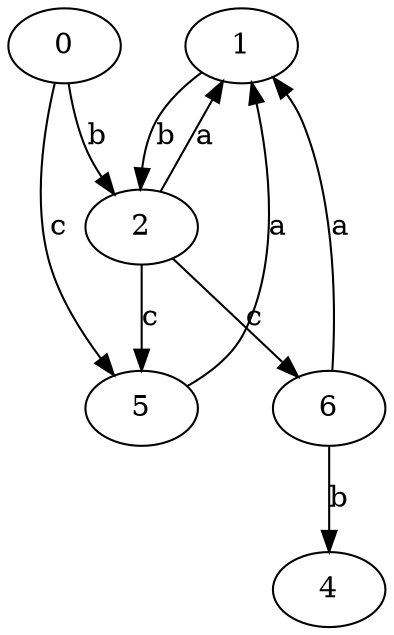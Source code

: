strict digraph  {
1;
0;
2;
4;
5;
6;
1 -> 2  [label=b];
0 -> 2  [label=b];
0 -> 5  [label=c];
2 -> 1  [label=a];
2 -> 5  [label=c];
2 -> 6  [label=c];
5 -> 1  [label=a];
6 -> 1  [label=a];
6 -> 4  [label=b];
}
